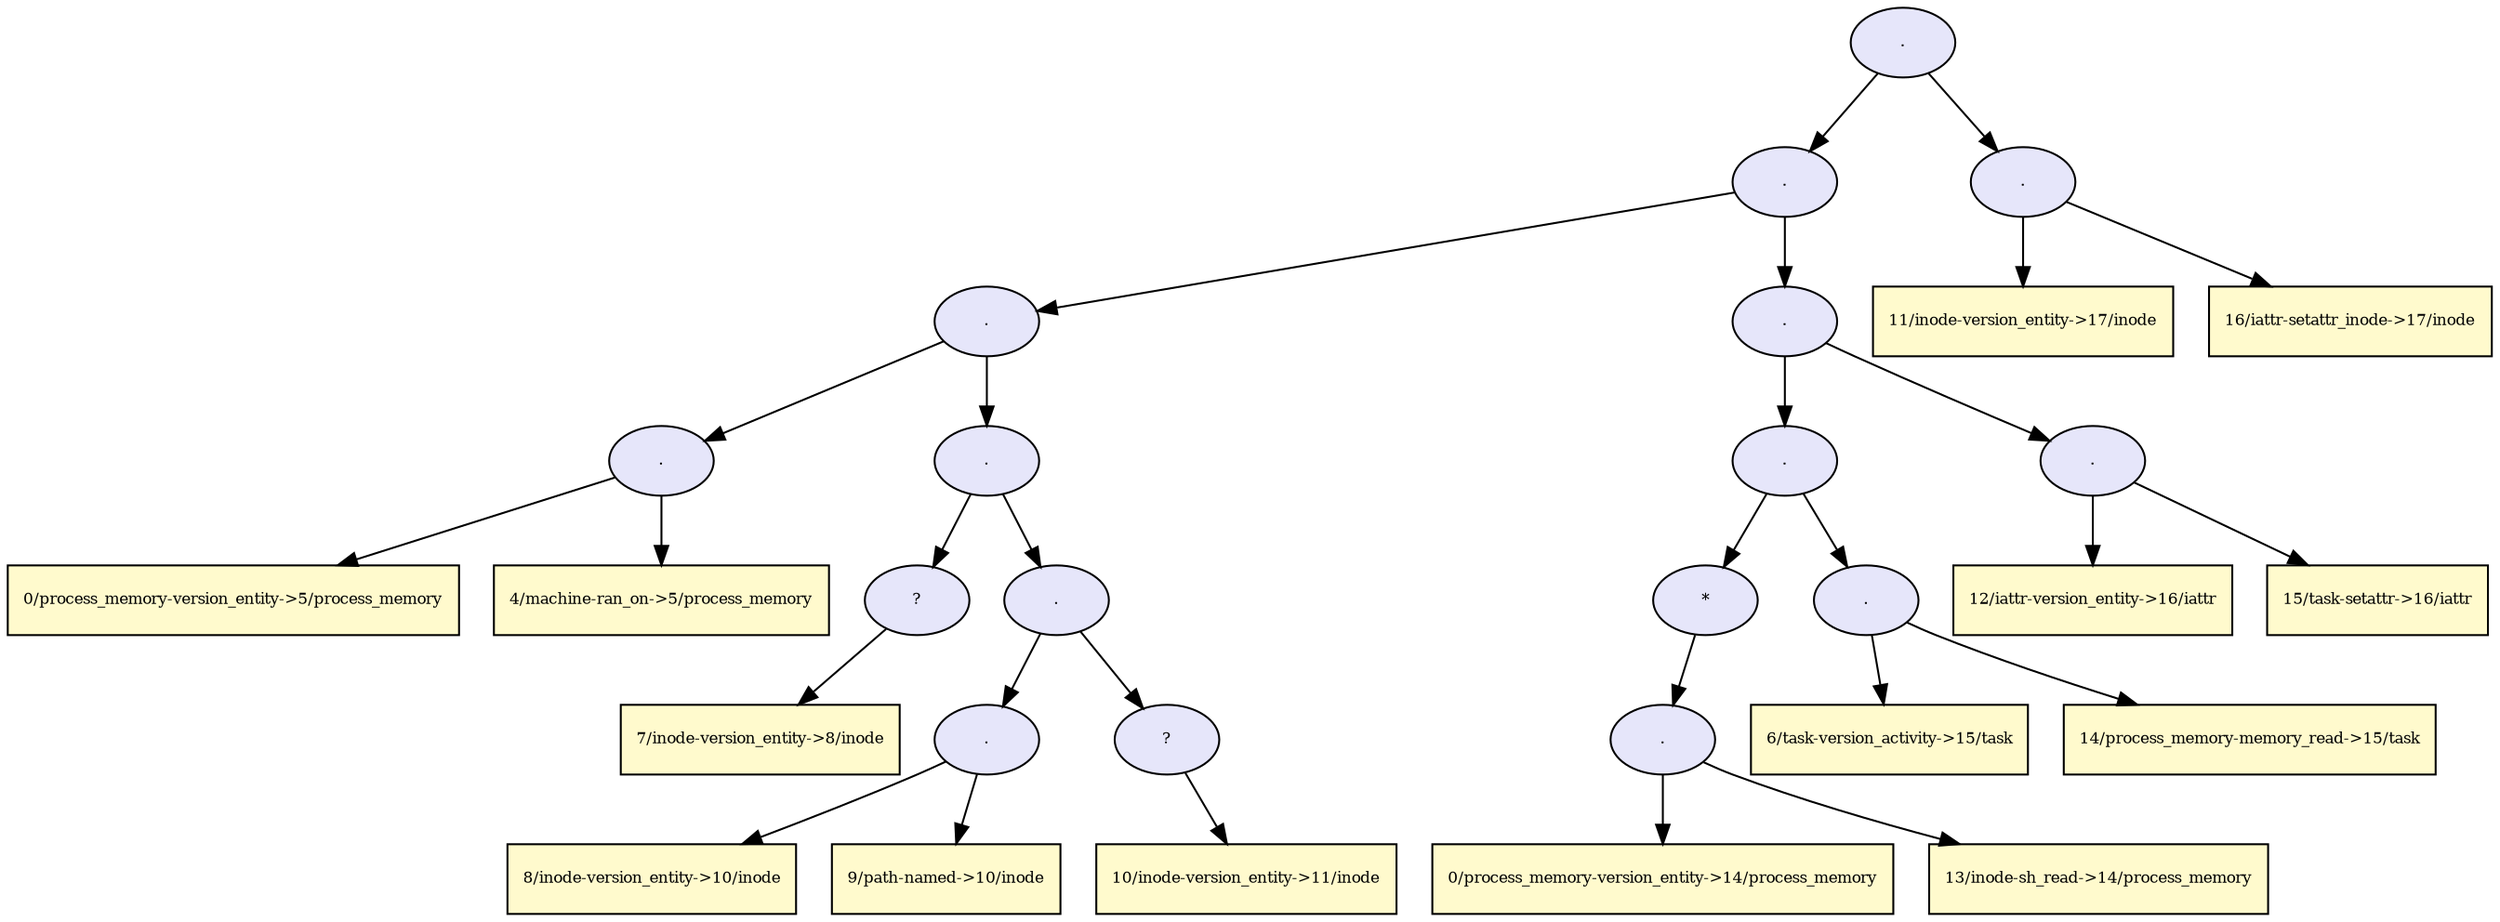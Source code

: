 digraph RGL__DirectedAdjacencyGraph {36[fontsize = 8,label = ".",shape = ellipse, fillcolor="#e6e6fa", style = filled]

36 -> 31[fontsize = 8, color="#000000"]

31[fontsize = 8,label = ".",shape = ellipse, fillcolor="#e6e6fa", style = filled]

31 -> 16[fontsize = 8, color="#000000"]

16[fontsize = 8,label = ".",shape = ellipse, fillcolor="#e6e6fa", style = filled]

16 -> 5[fontsize = 8, color="#000000"]

5[fontsize = 8,label = ".",shape = ellipse, fillcolor="#e6e6fa", style = filled]

5 -> 3[fontsize = 8, color="#000000"]

3[fontsize = 8,label = "0/process_memory-version_entity->5/process_memory",shape = rectangle, fillcolor="#fffacd", style = filled]

5 -> 4[fontsize = 8, color="#000000"]

4[fontsize = 8,label = "4/machine-ran_on->5/process_memory",shape = rectangle, fillcolor="#fffacd", style = filled]

16 -> 15[fontsize = 8, color="#000000"]

15[fontsize = 8,label = ".",shape = ellipse, fillcolor="#e6e6fa", style = filled]

15 -> 8[fontsize = 8, color="#000000"]

8[fontsize = 8,label = "?",shape = ellipse, fillcolor="#e6e6fa", style = filled]

8 -> 7[fontsize = 8, color="#000000"]

7[fontsize = 8,label = "7/inode-version_entity->8/inode",shape = rectangle, fillcolor="#fffacd", style = filled]

15 -> 14[fontsize = 8, color="#000000"]

14[fontsize = 8,label = ".",shape = ellipse, fillcolor="#e6e6fa", style = filled]

14 -> 11[fontsize = 8, color="#000000"]

11[fontsize = 8,label = ".",shape = ellipse, fillcolor="#e6e6fa", style = filled]

11 -> 9[fontsize = 8, color="#000000"]

9[fontsize = 8,label = "8/inode-version_entity->10/inode",shape = rectangle, fillcolor="#fffacd", style = filled]

11 -> 10[fontsize = 8, color="#000000"]

10[fontsize = 8,label = "9/path-named->10/inode",shape = rectangle, fillcolor="#fffacd", style = filled]

14 -> 13[fontsize = 8, color="#000000"]

13[fontsize = 8,label = "?",shape = ellipse, fillcolor="#e6e6fa", style = filled]

13 -> 12[fontsize = 8, color="#000000"]

12[fontsize = 8,label = "10/inode-version_entity->11/inode",shape = rectangle, fillcolor="#fffacd", style = filled]

31 -> 30[fontsize = 8, color="#000000"]

30[fontsize = 8,label = ".",shape = ellipse, fillcolor="#e6e6fa", style = filled]

30 -> 26[fontsize = 8, color="#000000"]

26[fontsize = 8,label = ".",shape = ellipse, fillcolor="#e6e6fa", style = filled]

26 -> 21[fontsize = 8, color="#000000"]

21[fontsize = 8,label = "*",shape = ellipse, fillcolor="#e6e6fa", style = filled]

21 -> 19[fontsize = 8, color="#000000"]

19[fontsize = 8,label = ".",shape = ellipse, fillcolor="#e6e6fa", style = filled]

19 -> 17[fontsize = 8, color="#000000"]

17[fontsize = 8,label = "0/process_memory-version_entity->14/process_memory",shape = rectangle, fillcolor="#fffacd", style = filled]

19 -> 18[fontsize = 8, color="#000000"]

18[fontsize = 8,label = "13/inode-sh_read->14/process_memory",shape = rectangle, fillcolor="#fffacd", style = filled]

26 -> 25[fontsize = 8, color="#000000"]

25[fontsize = 8,label = ".",shape = ellipse, fillcolor="#e6e6fa", style = filled]

25 -> 23[fontsize = 8, color="#000000"]

23[fontsize = 8,label = "6/task-version_activity->15/task",shape = rectangle, fillcolor="#fffacd", style = filled]

25 -> 24[fontsize = 8, color="#000000"]

24[fontsize = 8,label = "14/process_memory-memory_read->15/task",shape = rectangle, fillcolor="#fffacd", style = filled]

30 -> 29[fontsize = 8, color="#000000"]

29[fontsize = 8,label = ".",shape = ellipse, fillcolor="#e6e6fa", style = filled]

29 -> 27[fontsize = 8, color="#000000"]

27[fontsize = 8,label = "12/iattr-version_entity->16/iattr",shape = rectangle, fillcolor="#fffacd", style = filled]

29 -> 28[fontsize = 8, color="#000000"]

28[fontsize = 8,label = "15/task-setattr->16/iattr",shape = rectangle, fillcolor="#fffacd", style = filled]

36 -> 34[fontsize = 8, color="#000000"]

34[fontsize = 8,label = ".",shape = ellipse, fillcolor="#e6e6fa", style = filled]

34 -> 32[fontsize = 8, color="#000000"]

32[fontsize = 8,label = "11/inode-version_entity->17/inode",shape = rectangle, fillcolor="#fffacd", style = filled]

34 -> 33[fontsize = 8, color="#000000"]

33[fontsize = 8,label = "16/iattr-setattr_inode->17/inode",shape = rectangle, fillcolor="#fffacd", style = filled]

}